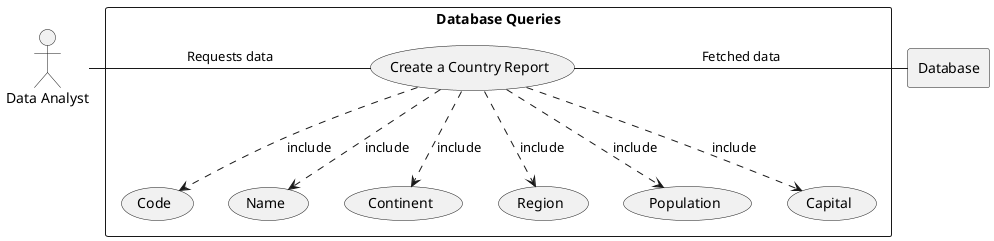 @startuml

actor DataAnalyst as "Data Analyst"

rectangle Database

rectangle "Database Queries" {
    usecase Usecase1 as "Create a Country Report"

    usecase column1 as "Code"

    usecase column2 as "Name"

    usecase column3 as "Continent"

    usecase column4 as "Region"

    usecase column5 as "Population"

    usecase column6 as "Capital"

    DataAnalyst - Usecase1 : "Requests data"
    Usecase1 ..> column1 : include
    Usecase1 ..> column2 : include
    Usecase1 ..> column3 : include
    Usecase1 ..> column4 : include
    Usecase1 ..> column5 : include
    Usecase1 ..> column6 : include
    Usecase1 - Database : "Fetched data"
}

@enduml
